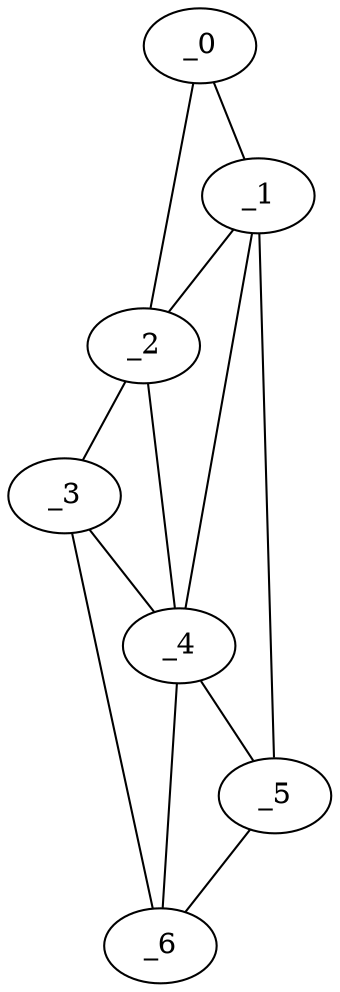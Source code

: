 graph "obj44__110.gxl" {
	_0	 [x=6,
		y=103];
	_1	 [x=20,
		y=55];
	_0 -- _1	 [valence=1];
	_2	 [x=20,
		y=101];
	_0 -- _2	 [valence=1];
	_1 -- _2	 [valence=2];
	_4	 [x=37,
		y=67];
	_1 -- _4	 [valence=2];
	_5	 [x=78,
		y=15];
	_1 -- _5	 [valence=1];
	_3	 [x=28,
		y=99];
	_2 -- _3	 [valence=1];
	_2 -- _4	 [valence=2];
	_3 -- _4	 [valence=1];
	_6	 [x=124,
		y=19];
	_3 -- _6	 [valence=1];
	_4 -- _5	 [valence=2];
	_4 -- _6	 [valence=2];
	_5 -- _6	 [valence=1];
}
